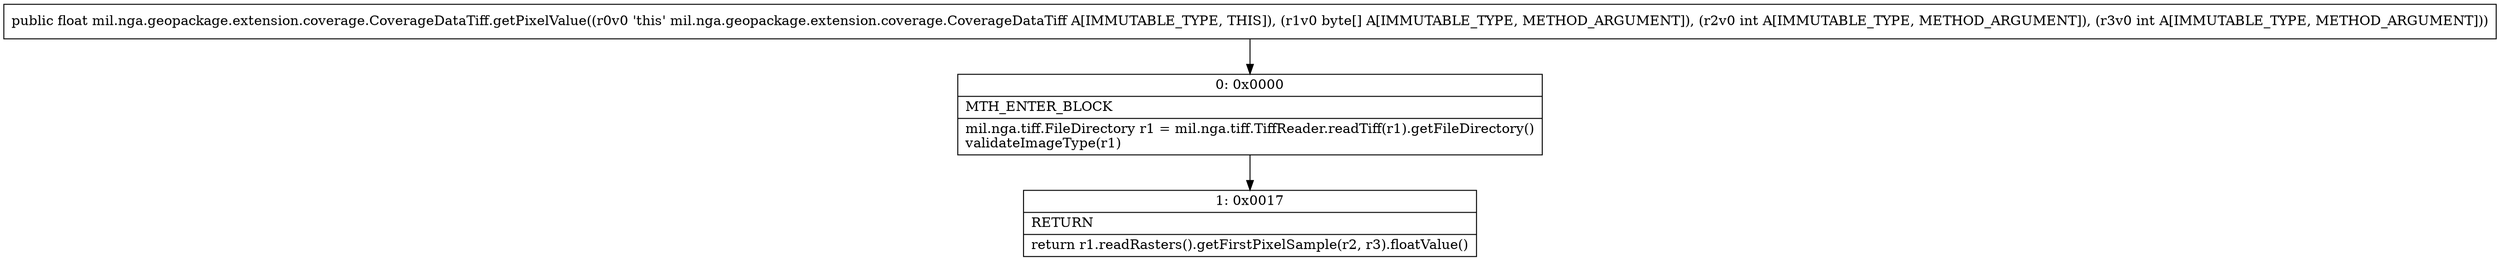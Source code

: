 digraph "CFG formil.nga.geopackage.extension.coverage.CoverageDataTiff.getPixelValue([BII)F" {
Node_0 [shape=record,label="{0\:\ 0x0000|MTH_ENTER_BLOCK\l|mil.nga.tiff.FileDirectory r1 = mil.nga.tiff.TiffReader.readTiff(r1).getFileDirectory()\lvalidateImageType(r1)\l}"];
Node_1 [shape=record,label="{1\:\ 0x0017|RETURN\l|return r1.readRasters().getFirstPixelSample(r2, r3).floatValue()\l}"];
MethodNode[shape=record,label="{public float mil.nga.geopackage.extension.coverage.CoverageDataTiff.getPixelValue((r0v0 'this' mil.nga.geopackage.extension.coverage.CoverageDataTiff A[IMMUTABLE_TYPE, THIS]), (r1v0 byte[] A[IMMUTABLE_TYPE, METHOD_ARGUMENT]), (r2v0 int A[IMMUTABLE_TYPE, METHOD_ARGUMENT]), (r3v0 int A[IMMUTABLE_TYPE, METHOD_ARGUMENT])) }"];
MethodNode -> Node_0;
Node_0 -> Node_1;
}

